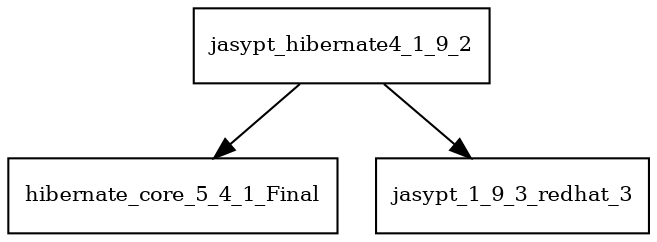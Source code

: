 digraph jasypt_hibernate4_1_9_2_dependencies {
  node [shape = box, fontsize=10.0];
  jasypt_hibernate4_1_9_2 -> hibernate_core_5_4_1_Final;
  jasypt_hibernate4_1_9_2 -> jasypt_1_9_3_redhat_3;
}
